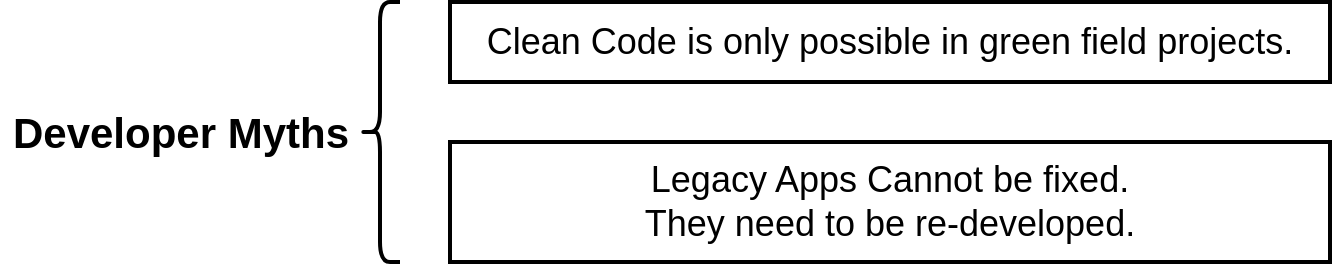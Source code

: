 <mxfile version="12.9.6" type="github" pages="2">
  <diagram id="uNfmHFzhIONIz2VgyPEa" name="01 - Myths">
    <mxGraphModel dx="994" dy="492" grid="1" gridSize="10" guides="1" tooltips="1" connect="1" arrows="1" fold="1" page="1" pageScale="1" pageWidth="850" pageHeight="1100" math="0" shadow="0">
      <root>
        <mxCell id="0" />
        <mxCell id="1" parent="0" />
        <mxCell id="S5OQtK7Gap0PxqqkmVqi-1" value="Clean Code is only possible in green field projects." style="rounded=0;whiteSpace=wrap;html=1;fontSize=18;strokeWidth=2;align=center;" parent="1" vertex="1">
          <mxGeometry x="280" y="180" width="440" height="40" as="geometry" />
        </mxCell>
        <mxCell id="S5OQtK7Gap0PxqqkmVqi-4" value="" style="shape=curlyBracket;whiteSpace=wrap;html=1;rounded=1;strokeWidth=2;" parent="1" vertex="1">
          <mxGeometry x="235" y="180" width="20" height="130" as="geometry" />
        </mxCell>
        <mxCell id="S5OQtK7Gap0PxqqkmVqi-5" value="Developer Myths" style="text;html=1;align=center;verticalAlign=middle;resizable=0;points=[];autosize=1;fontSize=21;fontStyle=1" parent="1" vertex="1">
          <mxGeometry x="55" y="230" width="180" height="30" as="geometry" />
        </mxCell>
        <mxCell id="YluJ40v7KMDmaRvWaq-0-1" value="Legacy Apps Cannot be fixed. &lt;br&gt;They need to be re-developed." style="rounded=0;whiteSpace=wrap;html=1;fontSize=18;strokeWidth=2;align=center;" parent="1" vertex="1">
          <mxGeometry x="280" y="250" width="440" height="60" as="geometry" />
        </mxCell>
      </root>
    </mxGraphModel>
  </diagram>
  <diagram id="eU6nrsOwuXYEEEWJNkog" name="02 - Getting Started">
    <mxGraphModel dx="994" dy="443" grid="1" gridSize="10" guides="1" tooltips="1" connect="1" arrows="1" fold="1" page="1" pageScale="1" pageWidth="850" pageHeight="1100" math="0" shadow="0">
      <root>
        <mxCell id="TV8st8HQfTVHBFrAekIB-0" />
        <mxCell id="TV8st8HQfTVHBFrAekIB-1" parent="TV8st8HQfTVHBFrAekIB-0" />
        <mxCell id="c5WtYsIhsMqf0o7O14eS-10" value="Download Code" style="rounded=0;whiteSpace=wrap;html=1;strokeWidth=2;fontSize=16;" parent="TV8st8HQfTVHBFrAekIB-1" vertex="1">
          <mxGeometry x="265" y="120" width="265" height="40" as="geometry" />
        </mxCell>
        <mxCell id="c5WtYsIhsMqf0o7O14eS-11" value="Build the solution" style="rounded=0;whiteSpace=wrap;html=1;strokeWidth=2;fontSize=16;" parent="TV8st8HQfTVHBFrAekIB-1" vertex="1">
          <mxGeometry x="265" y="170" width="265" height="40" as="geometry" />
        </mxCell>
        <mxCell id="c5WtYsIhsMqf0o7O14eS-12" value="Designing software" style="rounded=0;whiteSpace=wrap;html=1;strokeWidth=2;fontSize=16;" parent="TV8st8HQfTVHBFrAekIB-1" vertex="1">
          <mxGeometry x="265" y="220" width="265" height="40" as="geometry" />
        </mxCell>
        <mxCell id="c5WtYsIhsMqf0o7O14eS-13" value="Upgrade .NET/package" style="rounded=0;whiteSpace=wrap;html=1;strokeWidth=2;fontSize=16;" parent="TV8st8HQfTVHBFrAekIB-1" vertex="1">
          <mxGeometry x="265" y="320" width="265" height="40" as="geometry" />
        </mxCell>
        <mxCell id="c5WtYsIhsMqf0o7O14eS-15" value="Fix any broken pieces" style="rounded=0;whiteSpace=wrap;html=1;strokeWidth=2;fontSize=16;" parent="TV8st8HQfTVHBFrAekIB-1" vertex="1">
          <mxGeometry x="265" y="370" width="265" height="40" as="geometry" />
        </mxCell>
        <mxCell id="c5WtYsIhsMqf0o7O14eS-16" value="SOLID Principles Violation and Code Smells" style="whiteSpace=wrap;html=1;aspect=fixed;fillColor=#dae8fc;strokeColor=#6c8ebf;strokeWidth=2;fontSize=16;" parent="TV8st8HQfTVHBFrAekIB-1" vertex="1">
          <mxGeometry x="610" y="175" width="130" height="130" as="geometry" />
        </mxCell>
        <mxCell id="c5WtYsIhsMqf0o7O14eS-17" value="Database" style="rounded=0;whiteSpace=wrap;html=1;strokeWidth=2;fontSize=16;" parent="TV8st8HQfTVHBFrAekIB-1" vertex="1">
          <mxGeometry x="265" y="270" width="265" height="40" as="geometry" />
        </mxCell>
        <mxCell id="c5WtYsIhsMqf0o7O14eS-18" value="" style="endArrow=classic;html=1;strokeWidth=2;fontSize=16;" parent="TV8st8HQfTVHBFrAekIB-1" edge="1">
          <mxGeometry width="50" height="50" relative="1" as="geometry">
            <mxPoint x="240" y="120" as="sourcePoint" />
            <mxPoint x="240" y="410" as="targetPoint" />
          </mxGeometry>
        </mxCell>
        <mxCell id="c5WtYsIhsMqf0o7O14eS-19" value="Software Development Life-Cycle" style="text;html=1;strokeColor=none;fillColor=none;align=center;verticalAlign=middle;whiteSpace=wrap;rounded=0;fontStyle=1;strokeWidth=2;fontSize=19;" parent="TV8st8HQfTVHBFrAekIB-1" vertex="1">
          <mxGeometry x="60" y="130" width="150" height="60" as="geometry" />
        </mxCell>
        <mxCell id="c5WtYsIhsMqf0o7O14eS-20" value="Application Code Walk-through" style="rounded=0;whiteSpace=wrap;html=1;strokeWidth=2;fontSize=16;" parent="TV8st8HQfTVHBFrAekIB-1" vertex="1">
          <mxGeometry x="265" y="220" width="265" height="40" as="geometry" />
        </mxCell>
      </root>
    </mxGraphModel>
  </diagram>
</mxfile>
